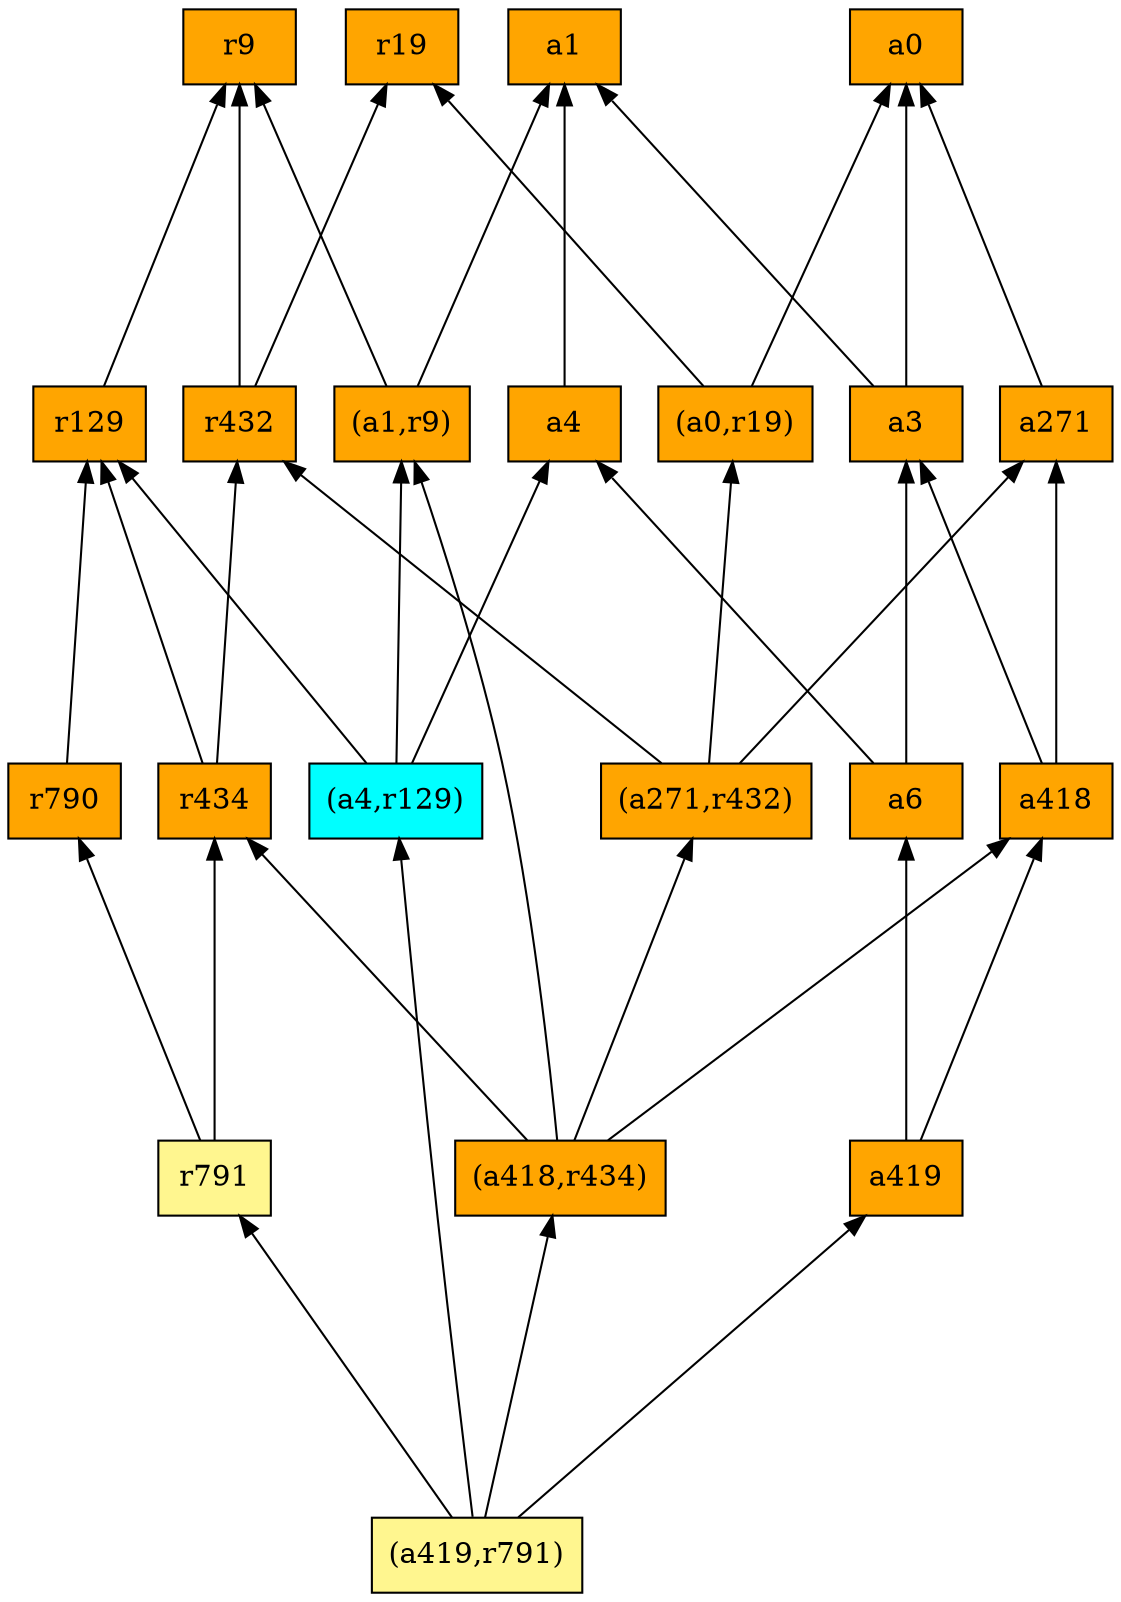 digraph G {
rankdir=BT;ranksep="2.0";
"(a1,r9)" [shape=record,fillcolor=orange,style=filled,label="{(a1,r9)}"];
"(a418,r434)" [shape=record,fillcolor=orange,style=filled,label="{(a418,r434)}"];
"r129" [shape=record,fillcolor=orange,style=filled,label="{r129}"];
"a3" [shape=record,fillcolor=orange,style=filled,label="{a3}"];
"r791" [shape=record,fillcolor=khaki1,style=filled,label="{r791}"];
"r432" [shape=record,fillcolor=orange,style=filled,label="{r432}"];
"r9" [shape=record,fillcolor=orange,style=filled,label="{r9}"];
"r790" [shape=record,fillcolor=orange,style=filled,label="{r790}"];
"a419" [shape=record,fillcolor=orange,style=filled,label="{a419}"];
"a1" [shape=record,fillcolor=orange,style=filled,label="{a1}"];
"a271" [shape=record,fillcolor=orange,style=filled,label="{a271}"];
"r434" [shape=record,fillcolor=orange,style=filled,label="{r434}"];
"(a0,r19)" [shape=record,fillcolor=orange,style=filled,label="{(a0,r19)}"];
"a4" [shape=record,fillcolor=orange,style=filled,label="{a4}"];
"r19" [shape=record,fillcolor=orange,style=filled,label="{r19}"];
"a6" [shape=record,fillcolor=orange,style=filled,label="{a6}"];
"(a419,r791)" [shape=record,fillcolor=khaki1,style=filled,label="{(a419,r791)}"];
"(a271,r432)" [shape=record,fillcolor=orange,style=filled,label="{(a271,r432)}"];
"(a4,r129)" [shape=record,fillcolor=cyan,style=filled,label="{(a4,r129)}"];
"a0" [shape=record,fillcolor=orange,style=filled,label="{a0}"];
"a418" [shape=record,fillcolor=orange,style=filled,label="{a418}"];
"(a1,r9)" -> "r9"
"(a1,r9)" -> "a1"
"(a418,r434)" -> "(a1,r9)"
"(a418,r434)" -> "r434"
"(a418,r434)" -> "(a271,r432)"
"(a418,r434)" -> "a418"
"r129" -> "r9"
"a3" -> "a1"
"a3" -> "a0"
"r791" -> "r434"
"r791" -> "r790"
"r432" -> "r9"
"r432" -> "r19"
"r790" -> "r129"
"a419" -> "a6"
"a419" -> "a418"
"a271" -> "a0"
"r434" -> "r129"
"r434" -> "r432"
"(a0,r19)" -> "a0"
"(a0,r19)" -> "r19"
"a4" -> "a1"
"a6" -> "a4"
"a6" -> "a3"
"(a419,r791)" -> "a419"
"(a419,r791)" -> "(a418,r434)"
"(a419,r791)" -> "r791"
"(a419,r791)" -> "(a4,r129)"
"(a271,r432)" -> "a271"
"(a271,r432)" -> "(a0,r19)"
"(a271,r432)" -> "r432"
"(a4,r129)" -> "(a1,r9)"
"(a4,r129)" -> "r129"
"(a4,r129)" -> "a4"
"a418" -> "a271"
"a418" -> "a3"
}